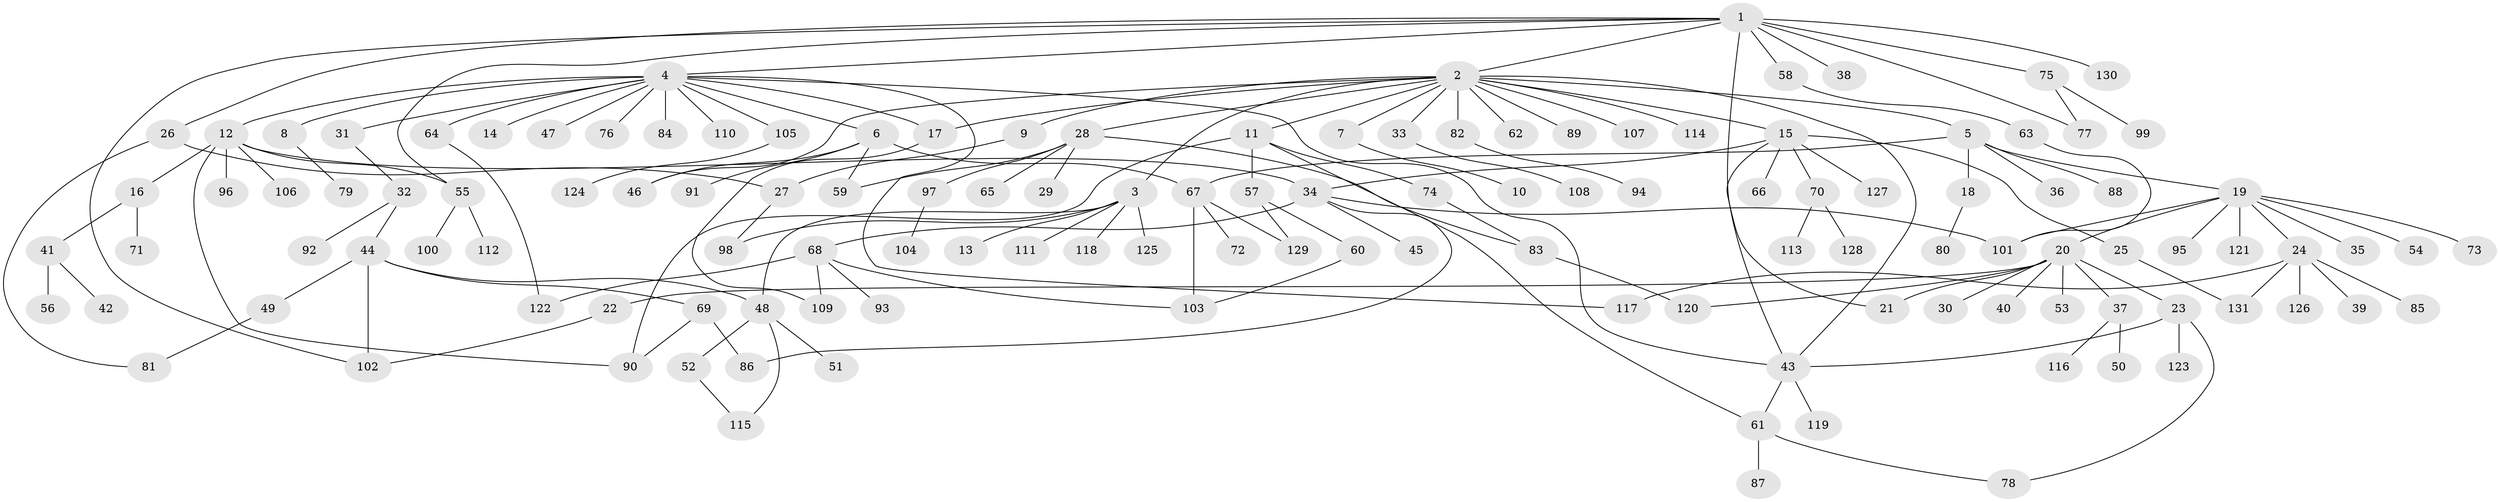 // Generated by graph-tools (version 1.1) at 2025/47/03/09/25 04:47:05]
// undirected, 131 vertices, 164 edges
graph export_dot {
graph [start="1"]
  node [color=gray90,style=filled];
  1;
  2;
  3;
  4;
  5;
  6;
  7;
  8;
  9;
  10;
  11;
  12;
  13;
  14;
  15;
  16;
  17;
  18;
  19;
  20;
  21;
  22;
  23;
  24;
  25;
  26;
  27;
  28;
  29;
  30;
  31;
  32;
  33;
  34;
  35;
  36;
  37;
  38;
  39;
  40;
  41;
  42;
  43;
  44;
  45;
  46;
  47;
  48;
  49;
  50;
  51;
  52;
  53;
  54;
  55;
  56;
  57;
  58;
  59;
  60;
  61;
  62;
  63;
  64;
  65;
  66;
  67;
  68;
  69;
  70;
  71;
  72;
  73;
  74;
  75;
  76;
  77;
  78;
  79;
  80;
  81;
  82;
  83;
  84;
  85;
  86;
  87;
  88;
  89;
  90;
  91;
  92;
  93;
  94;
  95;
  96;
  97;
  98;
  99;
  100;
  101;
  102;
  103;
  104;
  105;
  106;
  107;
  108;
  109;
  110;
  111;
  112;
  113;
  114;
  115;
  116;
  117;
  118;
  119;
  120;
  121;
  122;
  123;
  124;
  125;
  126;
  127;
  128;
  129;
  130;
  131;
  1 -- 2;
  1 -- 4;
  1 -- 21;
  1 -- 26;
  1 -- 38;
  1 -- 55;
  1 -- 58;
  1 -- 75;
  1 -- 77;
  1 -- 102;
  1 -- 130;
  2 -- 3;
  2 -- 5;
  2 -- 7;
  2 -- 9;
  2 -- 11;
  2 -- 15;
  2 -- 17;
  2 -- 28;
  2 -- 33;
  2 -- 43;
  2 -- 46;
  2 -- 62;
  2 -- 82;
  2 -- 89;
  2 -- 107;
  2 -- 114;
  3 -- 13;
  3 -- 48;
  3 -- 98;
  3 -- 111;
  3 -- 118;
  3 -- 125;
  4 -- 6;
  4 -- 8;
  4 -- 12;
  4 -- 14;
  4 -- 17;
  4 -- 31;
  4 -- 43;
  4 -- 47;
  4 -- 64;
  4 -- 76;
  4 -- 84;
  4 -- 105;
  4 -- 110;
  4 -- 117;
  5 -- 18;
  5 -- 19;
  5 -- 36;
  5 -- 67;
  5 -- 88;
  6 -- 46;
  6 -- 59;
  6 -- 67;
  6 -- 91;
  7 -- 10;
  8 -- 79;
  9 -- 27;
  11 -- 57;
  11 -- 61;
  11 -- 74;
  11 -- 90;
  12 -- 16;
  12 -- 34;
  12 -- 55;
  12 -- 90;
  12 -- 96;
  12 -- 106;
  15 -- 25;
  15 -- 34;
  15 -- 43;
  15 -- 66;
  15 -- 70;
  15 -- 127;
  16 -- 41;
  16 -- 71;
  17 -- 109;
  18 -- 80;
  19 -- 20;
  19 -- 24;
  19 -- 35;
  19 -- 54;
  19 -- 73;
  19 -- 95;
  19 -- 101;
  19 -- 121;
  20 -- 21;
  20 -- 22;
  20 -- 23;
  20 -- 30;
  20 -- 37;
  20 -- 40;
  20 -- 53;
  20 -- 120;
  22 -- 102;
  23 -- 43;
  23 -- 78;
  23 -- 123;
  24 -- 39;
  24 -- 85;
  24 -- 117;
  24 -- 126;
  24 -- 131;
  25 -- 131;
  26 -- 27;
  26 -- 81;
  27 -- 98;
  28 -- 29;
  28 -- 59;
  28 -- 65;
  28 -- 83;
  28 -- 97;
  31 -- 32;
  32 -- 44;
  32 -- 92;
  33 -- 108;
  34 -- 45;
  34 -- 68;
  34 -- 86;
  34 -- 101;
  37 -- 50;
  37 -- 116;
  41 -- 42;
  41 -- 56;
  43 -- 61;
  43 -- 119;
  44 -- 48;
  44 -- 49;
  44 -- 69;
  44 -- 102;
  48 -- 51;
  48 -- 52;
  48 -- 115;
  49 -- 81;
  52 -- 115;
  55 -- 100;
  55 -- 112;
  57 -- 60;
  57 -- 129;
  58 -- 63;
  60 -- 103;
  61 -- 78;
  61 -- 87;
  63 -- 101;
  64 -- 122;
  67 -- 72;
  67 -- 103;
  67 -- 129;
  68 -- 93;
  68 -- 103;
  68 -- 109;
  68 -- 122;
  69 -- 86;
  69 -- 90;
  70 -- 113;
  70 -- 128;
  74 -- 83;
  75 -- 77;
  75 -- 99;
  82 -- 94;
  83 -- 120;
  97 -- 104;
  105 -- 124;
}
